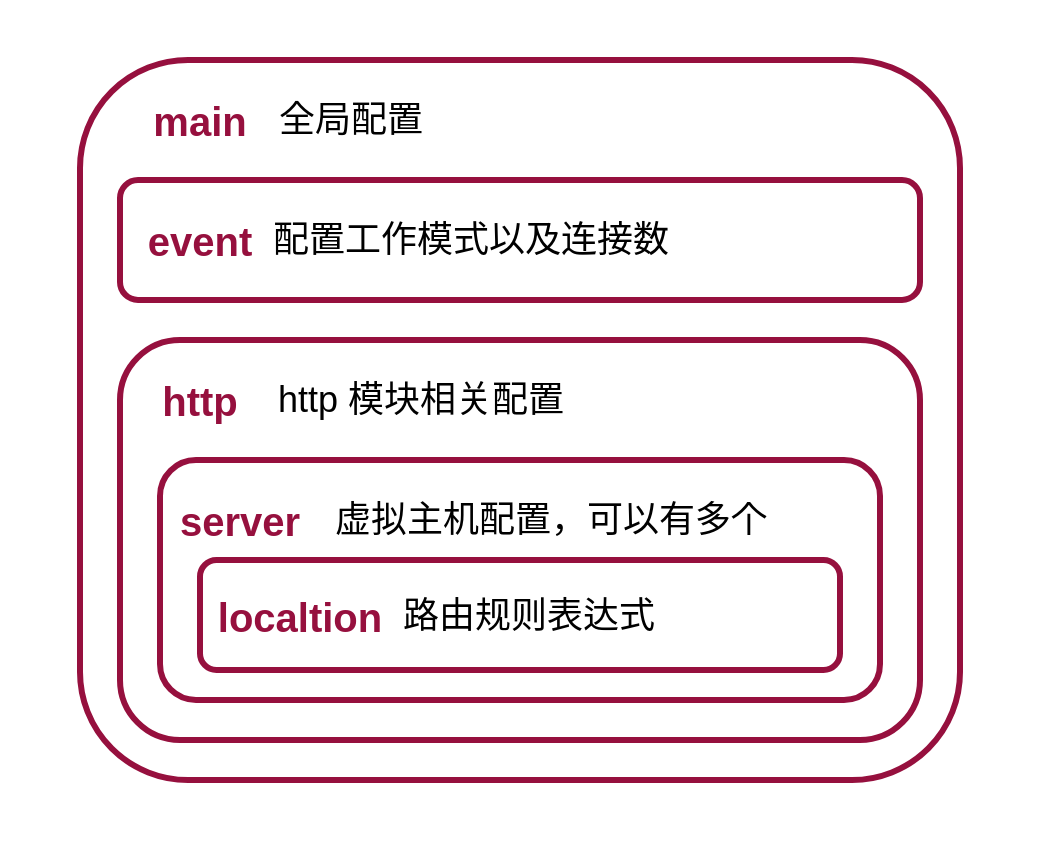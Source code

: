 <mxfile version="13.9.9" type="device"><diagram id="eIVjGX2OPhrU6tlgw50N" name="第 1 页"><mxGraphModel dx="1038" dy="607" grid="1" gridSize="10" guides="1" tooltips="1" connect="1" arrows="1" fold="1" page="1" pageScale="1" pageWidth="827" pageHeight="1169" math="0" shadow="0"><root><mxCell id="0"/><mxCell id="1" parent="0"/><mxCell id="hJgeR_Cp_PeJngK5mHKj-1" value="" style="rounded=1;whiteSpace=wrap;html=1;strokeWidth=3;strokeColor=#96103e;" vertex="1" parent="1"><mxGeometry x="120" y="160" width="440" height="360" as="geometry"/></mxCell><mxCell id="hJgeR_Cp_PeJngK5mHKj-2" value="&lt;font color=&quot;#96103e&quot; style=&quot;font-size: 20px&quot;&gt;main&lt;/font&gt;" style="text;html=1;strokeColor=none;fillColor=none;align=center;verticalAlign=middle;whiteSpace=wrap;rounded=0;fontStyle=1" vertex="1" parent="1"><mxGeometry x="160" y="180" width="40" height="20" as="geometry"/></mxCell><mxCell id="hJgeR_Cp_PeJngK5mHKj-4" value="全局配置" style="text;html=1;align=center;verticalAlign=middle;resizable=0;points=[];autosize=1;fontSize=18;fontStyle=0" vertex="1" parent="1"><mxGeometry x="210" y="175" width="90" height="30" as="geometry"/></mxCell><mxCell id="hJgeR_Cp_PeJngK5mHKj-5" value="" style="rounded=1;whiteSpace=wrap;html=1;strokeColor=#96103e;strokeWidth=3;fontSize=20;" vertex="1" parent="1"><mxGeometry x="140" y="220" width="400" height="60" as="geometry"/></mxCell><mxCell id="hJgeR_Cp_PeJngK5mHKj-6" value="&lt;font color=&quot;#96103e&quot; style=&quot;font-size: 20px&quot;&gt;event&lt;/font&gt;" style="text;html=1;strokeColor=none;fillColor=none;align=center;verticalAlign=middle;whiteSpace=wrap;rounded=0;fontStyle=1" vertex="1" parent="1"><mxGeometry x="160" y="240" width="40" height="20" as="geometry"/></mxCell><mxCell id="hJgeR_Cp_PeJngK5mHKj-7" value="配置工作模式以及连接数" style="text;html=1;align=center;verticalAlign=middle;resizable=0;points=[];autosize=1;fontSize=18;fontStyle=0" vertex="1" parent="1"><mxGeometry x="210" y="235" width="210" height="30" as="geometry"/></mxCell><mxCell id="hJgeR_Cp_PeJngK5mHKj-8" value="" style="rounded=1;whiteSpace=wrap;html=1;strokeColor=#96103e;strokeWidth=3;fontSize=18;" vertex="1" parent="1"><mxGeometry x="140" y="300" width="400" height="200" as="geometry"/></mxCell><mxCell id="hJgeR_Cp_PeJngK5mHKj-9" value="&lt;font color=&quot;#96103e&quot; style=&quot;font-size: 20px&quot;&gt;http&lt;/font&gt;" style="text;html=1;strokeColor=none;fillColor=none;align=center;verticalAlign=middle;whiteSpace=wrap;rounded=0;fontStyle=1" vertex="1" parent="1"><mxGeometry x="160" y="320" width="40" height="20" as="geometry"/></mxCell><mxCell id="hJgeR_Cp_PeJngK5mHKj-10" value="http 模块相关配置" style="text;html=1;align=center;verticalAlign=middle;resizable=0;points=[];autosize=1;fontSize=18;fontStyle=0" vertex="1" parent="1"><mxGeometry x="210" y="315" width="160" height="30" as="geometry"/></mxCell><mxCell id="hJgeR_Cp_PeJngK5mHKj-11" value="" style="rounded=1;whiteSpace=wrap;html=1;strokeColor=#96103e;strokeWidth=3;fontSize=18;" vertex="1" parent="1"><mxGeometry x="160" y="360" width="360" height="120" as="geometry"/></mxCell><mxCell id="hJgeR_Cp_PeJngK5mHKj-12" value="&lt;font color=&quot;#96103e&quot; style=&quot;font-size: 20px&quot;&gt;server&lt;/font&gt;" style="text;html=1;strokeColor=none;fillColor=none;align=center;verticalAlign=middle;whiteSpace=wrap;rounded=0;fontStyle=1" vertex="1" parent="1"><mxGeometry x="180" y="380" width="40" height="20" as="geometry"/></mxCell><mxCell id="hJgeR_Cp_PeJngK5mHKj-13" value="虚拟主机配置，可以有多个" style="text;html=1;align=center;verticalAlign=middle;resizable=0;points=[];autosize=1;fontSize=18;fontStyle=0" vertex="1" parent="1"><mxGeometry x="240" y="375" width="230" height="30" as="geometry"/></mxCell><mxCell id="hJgeR_Cp_PeJngK5mHKj-14" value="" style="rounded=1;whiteSpace=wrap;html=1;strokeColor=#96103e;strokeWidth=3;fontSize=18;" vertex="1" parent="1"><mxGeometry x="180" y="410" width="320" height="55" as="geometry"/></mxCell><mxCell id="hJgeR_Cp_PeJngK5mHKj-16" value="&lt;font color=&quot;#96103e&quot; style=&quot;font-size: 20px&quot;&gt;localtion&lt;/font&gt;" style="text;html=1;strokeColor=none;fillColor=none;align=center;verticalAlign=middle;whiteSpace=wrap;rounded=0;fontStyle=1" vertex="1" parent="1"><mxGeometry x="210" y="427.5" width="40" height="20" as="geometry"/></mxCell><mxCell id="hJgeR_Cp_PeJngK5mHKj-17" value="路由规则表达式" style="text;html=1;align=center;verticalAlign=middle;resizable=0;points=[];autosize=1;fontSize=18;fontStyle=0" vertex="1" parent="1"><mxGeometry x="274" y="422.5" width="140" height="30" as="geometry"/></mxCell><mxCell id="hJgeR_Cp_PeJngK5mHKj-18" value="nxt" style="text;html=1;align=center;verticalAlign=middle;resizable=0;points=[];autosize=1;fontSize=18;fontColor=#FFFFFF;" vertex="1" parent="1"><mxGeometry x="560" y="520" width="40" height="30" as="geometry"/></mxCell><mxCell id="hJgeR_Cp_PeJngK5mHKj-19" value="nxt" style="text;html=1;align=center;verticalAlign=middle;resizable=0;points=[];autosize=1;fontSize=18;fontColor=#FFFFFF;" vertex="1" parent="1"><mxGeometry x="80" y="130" width="40" height="30" as="geometry"/></mxCell></root></mxGraphModel></diagram></mxfile>